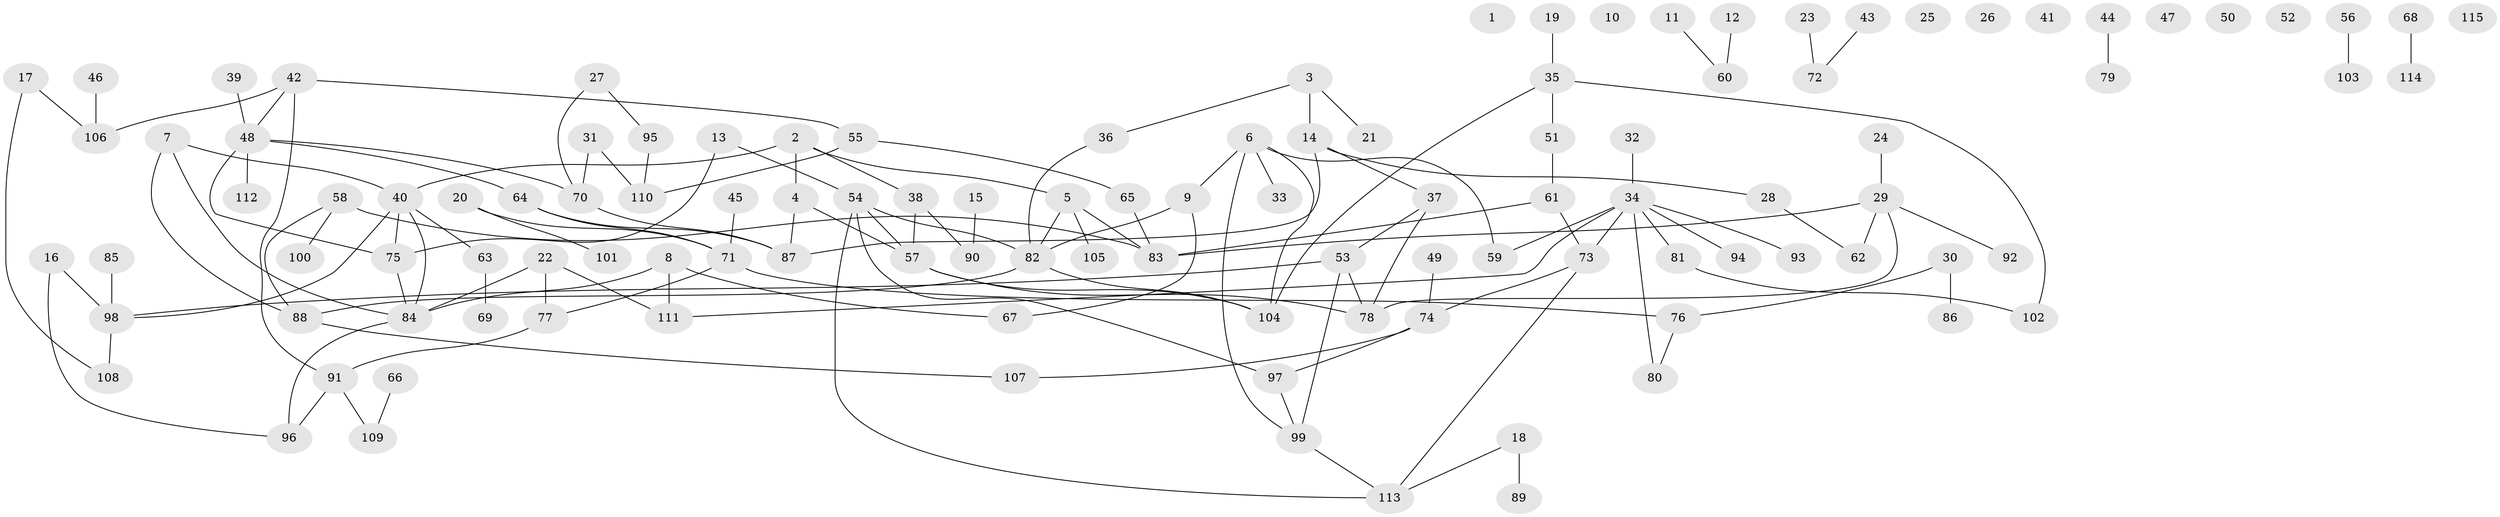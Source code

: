 // coarse degree distribution, {0: 0.1375, 8: 0.0125, 2: 0.1, 6: 0.075, 7: 0.025, 3: 0.1375, 1: 0.325, 5: 0.075, 4: 0.1, 9: 0.0125}
// Generated by graph-tools (version 1.1) at 2025/23/03/03/25 07:23:27]
// undirected, 115 vertices, 138 edges
graph export_dot {
graph [start="1"]
  node [color=gray90,style=filled];
  1;
  2;
  3;
  4;
  5;
  6;
  7;
  8;
  9;
  10;
  11;
  12;
  13;
  14;
  15;
  16;
  17;
  18;
  19;
  20;
  21;
  22;
  23;
  24;
  25;
  26;
  27;
  28;
  29;
  30;
  31;
  32;
  33;
  34;
  35;
  36;
  37;
  38;
  39;
  40;
  41;
  42;
  43;
  44;
  45;
  46;
  47;
  48;
  49;
  50;
  51;
  52;
  53;
  54;
  55;
  56;
  57;
  58;
  59;
  60;
  61;
  62;
  63;
  64;
  65;
  66;
  67;
  68;
  69;
  70;
  71;
  72;
  73;
  74;
  75;
  76;
  77;
  78;
  79;
  80;
  81;
  82;
  83;
  84;
  85;
  86;
  87;
  88;
  89;
  90;
  91;
  92;
  93;
  94;
  95;
  96;
  97;
  98;
  99;
  100;
  101;
  102;
  103;
  104;
  105;
  106;
  107;
  108;
  109;
  110;
  111;
  112;
  113;
  114;
  115;
  2 -- 4;
  2 -- 5;
  2 -- 38;
  2 -- 40;
  3 -- 14;
  3 -- 21;
  3 -- 36;
  4 -- 57;
  4 -- 87;
  5 -- 82;
  5 -- 83;
  5 -- 105;
  6 -- 9;
  6 -- 33;
  6 -- 59;
  6 -- 99;
  6 -- 104;
  7 -- 40;
  7 -- 84;
  7 -- 88;
  8 -- 67;
  8 -- 84;
  8 -- 111;
  9 -- 67;
  9 -- 82;
  11 -- 60;
  12 -- 60;
  13 -- 54;
  13 -- 75;
  14 -- 28;
  14 -- 37;
  14 -- 87;
  15 -- 90;
  16 -- 96;
  16 -- 98;
  17 -- 106;
  17 -- 108;
  18 -- 89;
  18 -- 113;
  19 -- 35;
  20 -- 71;
  20 -- 101;
  22 -- 77;
  22 -- 84;
  22 -- 111;
  23 -- 72;
  24 -- 29;
  27 -- 70;
  27 -- 95;
  28 -- 62;
  29 -- 62;
  29 -- 78;
  29 -- 83;
  29 -- 92;
  30 -- 76;
  30 -- 86;
  31 -- 70;
  31 -- 110;
  32 -- 34;
  34 -- 59;
  34 -- 73;
  34 -- 80;
  34 -- 81;
  34 -- 93;
  34 -- 94;
  34 -- 111;
  35 -- 51;
  35 -- 102;
  35 -- 104;
  36 -- 82;
  37 -- 53;
  37 -- 78;
  38 -- 57;
  38 -- 90;
  39 -- 48;
  40 -- 63;
  40 -- 75;
  40 -- 84;
  40 -- 98;
  42 -- 48;
  42 -- 55;
  42 -- 91;
  42 -- 106;
  43 -- 72;
  44 -- 79;
  45 -- 71;
  46 -- 106;
  48 -- 64;
  48 -- 70;
  48 -- 75;
  48 -- 112;
  49 -- 74;
  51 -- 61;
  53 -- 78;
  53 -- 98;
  53 -- 99;
  54 -- 57;
  54 -- 82;
  54 -- 97;
  54 -- 113;
  55 -- 65;
  55 -- 110;
  56 -- 103;
  57 -- 78;
  57 -- 104;
  58 -- 83;
  58 -- 88;
  58 -- 100;
  61 -- 73;
  61 -- 83;
  63 -- 69;
  64 -- 71;
  64 -- 87;
  65 -- 83;
  66 -- 109;
  68 -- 114;
  70 -- 87;
  71 -- 76;
  71 -- 77;
  73 -- 74;
  73 -- 113;
  74 -- 97;
  74 -- 107;
  75 -- 84;
  76 -- 80;
  77 -- 91;
  81 -- 102;
  82 -- 88;
  82 -- 104;
  84 -- 96;
  85 -- 98;
  88 -- 107;
  91 -- 96;
  91 -- 109;
  95 -- 110;
  97 -- 99;
  98 -- 108;
  99 -- 113;
}
